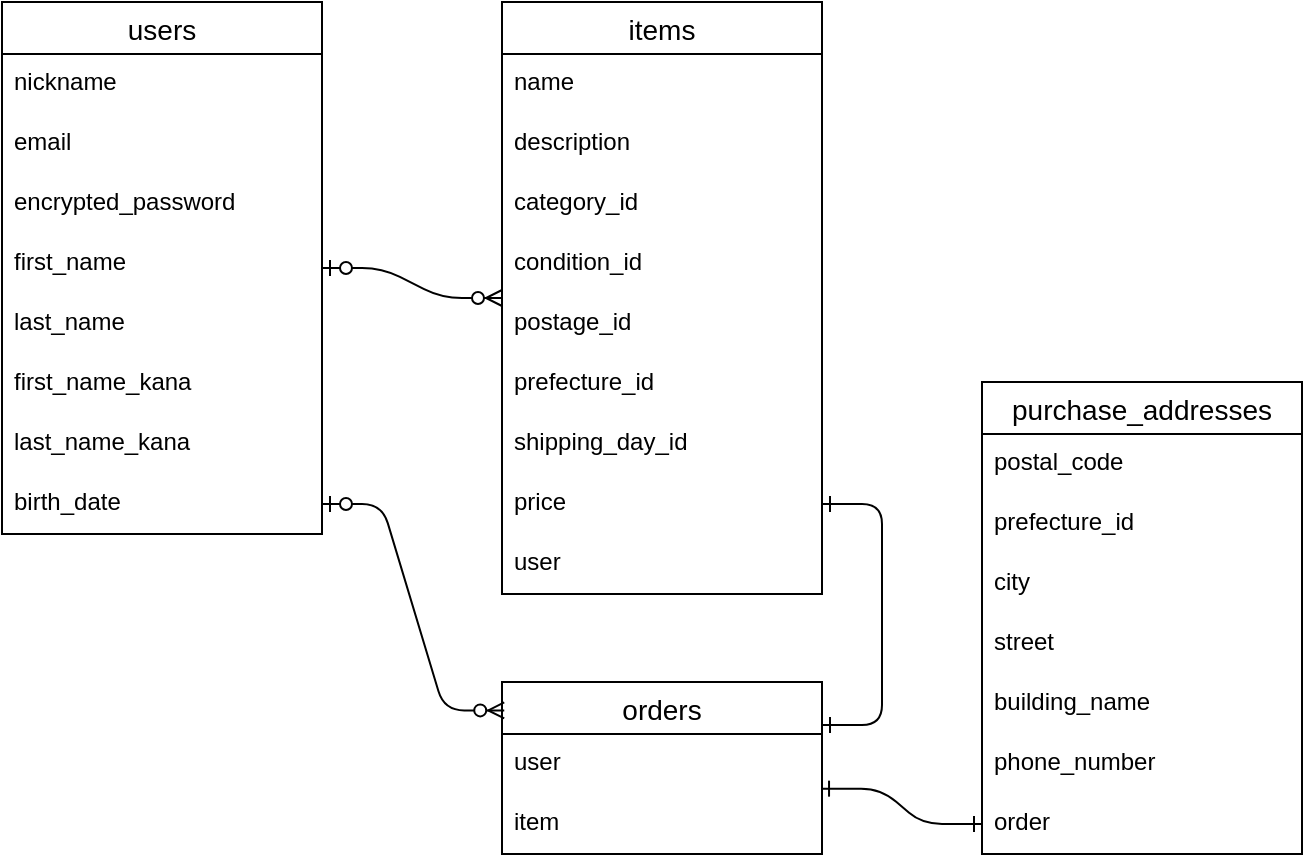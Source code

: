 <mxfile>
    <diagram id="ZFz-ahUxTJeXVv1OpHOJ" name="ページ1">
        <mxGraphModel dx="767" dy="630" grid="1" gridSize="10" guides="1" tooltips="1" connect="1" arrows="1" fold="1" page="1" pageScale="1" pageWidth="827" pageHeight="1169" math="0" shadow="0">
            <root>
                <mxCell id="0"/>
                <mxCell id="1" parent="0"/>
                <mxCell id="f-Fqu0ORPsu3V8Kkymkz-1" value="users" style="swimlane;fontStyle=0;childLayout=stackLayout;horizontal=1;startSize=26;horizontalStack=0;resizeParent=1;resizeParentMax=0;resizeLast=0;collapsible=1;marginBottom=0;align=center;fontSize=14;" parent="1" vertex="1">
                    <mxGeometry x="80" y="40" width="160" height="266" as="geometry"/>
                </mxCell>
                <mxCell id="f-Fqu0ORPsu3V8Kkymkz-2" value="nickname" style="text;strokeColor=none;fillColor=none;spacingLeft=4;spacingRight=4;overflow=hidden;rotatable=0;points=[[0,0.5],[1,0.5]];portConstraint=eastwest;fontSize=12;" parent="f-Fqu0ORPsu3V8Kkymkz-1" vertex="1">
                    <mxGeometry y="26" width="160" height="30" as="geometry"/>
                </mxCell>
                <mxCell id="f-Fqu0ORPsu3V8Kkymkz-3" value="email" style="text;strokeColor=none;fillColor=none;spacingLeft=4;spacingRight=4;overflow=hidden;rotatable=0;points=[[0,0.5],[1,0.5]];portConstraint=eastwest;fontSize=12;" parent="f-Fqu0ORPsu3V8Kkymkz-1" vertex="1">
                    <mxGeometry y="56" width="160" height="30" as="geometry"/>
                </mxCell>
                <mxCell id="f-Fqu0ORPsu3V8Kkymkz-34" value="encrypted_password" style="text;strokeColor=none;fillColor=none;spacingLeft=4;spacingRight=4;overflow=hidden;rotatable=0;points=[[0,0.5],[1,0.5]];portConstraint=eastwest;fontSize=12;" parent="f-Fqu0ORPsu3V8Kkymkz-1" vertex="1">
                    <mxGeometry y="86" width="160" height="30" as="geometry"/>
                </mxCell>
                <mxCell id="f-Fqu0ORPsu3V8Kkymkz-8" value="first_name" style="text;strokeColor=none;fillColor=none;spacingLeft=4;spacingRight=4;overflow=hidden;rotatable=0;points=[[0,0.5],[1,0.5]];portConstraint=eastwest;fontSize=12;" parent="f-Fqu0ORPsu3V8Kkymkz-1" vertex="1">
                    <mxGeometry y="116" width="160" height="30" as="geometry"/>
                </mxCell>
                <mxCell id="f-Fqu0ORPsu3V8Kkymkz-9" value="last_name" style="text;strokeColor=none;fillColor=none;spacingLeft=4;spacingRight=4;overflow=hidden;rotatable=0;points=[[0,0.5],[1,0.5]];portConstraint=eastwest;fontSize=12;" parent="f-Fqu0ORPsu3V8Kkymkz-1" vertex="1">
                    <mxGeometry y="146" width="160" height="30" as="geometry"/>
                </mxCell>
                <mxCell id="f-Fqu0ORPsu3V8Kkymkz-10" value="first_name_kana" style="text;strokeColor=none;fillColor=none;spacingLeft=4;spacingRight=4;overflow=hidden;rotatable=0;points=[[0,0.5],[1,0.5]];portConstraint=eastwest;fontSize=12;" parent="f-Fqu0ORPsu3V8Kkymkz-1" vertex="1">
                    <mxGeometry y="176" width="160" height="30" as="geometry"/>
                </mxCell>
                <mxCell id="f-Fqu0ORPsu3V8Kkymkz-11" value="last_name_kana&#10;" style="text;strokeColor=none;fillColor=none;spacingLeft=4;spacingRight=4;overflow=hidden;rotatable=0;points=[[0,0.5],[1,0.5]];portConstraint=eastwest;fontSize=12;" parent="f-Fqu0ORPsu3V8Kkymkz-1" vertex="1">
                    <mxGeometry y="206" width="160" height="30" as="geometry"/>
                </mxCell>
                <mxCell id="f-Fqu0ORPsu3V8Kkymkz-12" value="birth_date" style="text;strokeColor=none;fillColor=none;spacingLeft=4;spacingRight=4;overflow=hidden;rotatable=0;points=[[0,0.5],[1,0.5]];portConstraint=eastwest;fontSize=12;" parent="f-Fqu0ORPsu3V8Kkymkz-1" vertex="1">
                    <mxGeometry y="236" width="160" height="30" as="geometry"/>
                </mxCell>
                <mxCell id="f-Fqu0ORPsu3V8Kkymkz-14" value="items" style="swimlane;fontStyle=0;childLayout=stackLayout;horizontal=1;startSize=26;horizontalStack=0;resizeParent=1;resizeParentMax=0;resizeLast=0;collapsible=1;marginBottom=0;align=center;fontSize=14;" parent="1" vertex="1">
                    <mxGeometry x="330" y="40" width="160" height="296" as="geometry"/>
                </mxCell>
                <mxCell id="f-Fqu0ORPsu3V8Kkymkz-16" value="name" style="text;strokeColor=none;fillColor=none;spacingLeft=4;spacingRight=4;overflow=hidden;rotatable=0;points=[[0,0.5],[1,0.5]];portConstraint=eastwest;fontSize=12;" parent="f-Fqu0ORPsu3V8Kkymkz-14" vertex="1">
                    <mxGeometry y="26" width="160" height="30" as="geometry"/>
                </mxCell>
                <mxCell id="f-Fqu0ORPsu3V8Kkymkz-17" value="description" style="text;strokeColor=none;fillColor=none;spacingLeft=4;spacingRight=4;overflow=hidden;rotatable=0;points=[[0,0.5],[1,0.5]];portConstraint=eastwest;fontSize=12;" parent="f-Fqu0ORPsu3V8Kkymkz-14" vertex="1">
                    <mxGeometry y="56" width="160" height="30" as="geometry"/>
                </mxCell>
                <mxCell id="f-Fqu0ORPsu3V8Kkymkz-19" value="category_id" style="text;strokeColor=none;fillColor=none;spacingLeft=4;spacingRight=4;overflow=hidden;rotatable=0;points=[[0,0.5],[1,0.5]];portConstraint=eastwest;fontSize=12;" parent="f-Fqu0ORPsu3V8Kkymkz-14" vertex="1">
                    <mxGeometry y="86" width="160" height="30" as="geometry"/>
                </mxCell>
                <mxCell id="f-Fqu0ORPsu3V8Kkymkz-20" value="condition_id" style="text;strokeColor=none;fillColor=none;spacingLeft=4;spacingRight=4;overflow=hidden;rotatable=0;points=[[0,0.5],[1,0.5]];portConstraint=eastwest;fontSize=12;" parent="f-Fqu0ORPsu3V8Kkymkz-14" vertex="1">
                    <mxGeometry y="116" width="160" height="30" as="geometry"/>
                </mxCell>
                <mxCell id="f-Fqu0ORPsu3V8Kkymkz-22" value="postage_id" style="text;strokeColor=none;fillColor=none;spacingLeft=4;spacingRight=4;overflow=hidden;rotatable=0;points=[[0,0.5],[1,0.5]];portConstraint=eastwest;fontSize=12;" parent="f-Fqu0ORPsu3V8Kkymkz-14" vertex="1">
                    <mxGeometry y="146" width="160" height="30" as="geometry"/>
                </mxCell>
                <mxCell id="f-Fqu0ORPsu3V8Kkymkz-23" value="prefecture_id" style="text;strokeColor=none;fillColor=none;spacingLeft=4;spacingRight=4;overflow=hidden;rotatable=0;points=[[0,0.5],[1,0.5]];portConstraint=eastwest;fontSize=12;" parent="f-Fqu0ORPsu3V8Kkymkz-14" vertex="1">
                    <mxGeometry y="176" width="160" height="30" as="geometry"/>
                </mxCell>
                <mxCell id="f-Fqu0ORPsu3V8Kkymkz-21" value="shipping_day_id" style="text;strokeColor=none;fillColor=none;spacingLeft=4;spacingRight=4;overflow=hidden;rotatable=0;points=[[0,0.5],[1,0.5]];portConstraint=eastwest;fontSize=12;" parent="f-Fqu0ORPsu3V8Kkymkz-14" vertex="1">
                    <mxGeometry y="206" width="160" height="30" as="geometry"/>
                </mxCell>
                <mxCell id="f-Fqu0ORPsu3V8Kkymkz-18" value="price&#10;" style="text;strokeColor=none;fillColor=none;spacingLeft=4;spacingRight=4;overflow=hidden;rotatable=0;points=[[0,0.5],[1,0.5]];portConstraint=eastwest;fontSize=12;" parent="f-Fqu0ORPsu3V8Kkymkz-14" vertex="1">
                    <mxGeometry y="236" width="160" height="30" as="geometry"/>
                </mxCell>
                <mxCell id="f-Fqu0ORPsu3V8Kkymkz-35" value="user" style="text;strokeColor=none;fillColor=none;spacingLeft=4;spacingRight=4;overflow=hidden;rotatable=0;points=[[0,0.5],[1,0.5]];portConstraint=eastwest;fontSize=12;" parent="f-Fqu0ORPsu3V8Kkymkz-14" vertex="1">
                    <mxGeometry y="266" width="160" height="30" as="geometry"/>
                </mxCell>
                <mxCell id="f-Fqu0ORPsu3V8Kkymkz-24" value="" style="edgeStyle=entityRelationEdgeStyle;fontSize=12;html=1;endArrow=ERzeroToMany;startArrow=ERzeroToOne;strokeWidth=1;" parent="1" source="f-Fqu0ORPsu3V8Kkymkz-1" target="f-Fqu0ORPsu3V8Kkymkz-14" edge="1">
                    <mxGeometry width="100" height="100" relative="1" as="geometry">
                        <mxPoint x="280" y="160" as="sourcePoint"/>
                        <mxPoint x="380" y="60" as="targetPoint"/>
                    </mxGeometry>
                </mxCell>
                <mxCell id="f-Fqu0ORPsu3V8Kkymkz-25" value="orders" style="swimlane;fontStyle=0;childLayout=stackLayout;horizontal=1;startSize=26;horizontalStack=0;resizeParent=1;resizeParentMax=0;resizeLast=0;collapsible=1;marginBottom=0;align=center;fontSize=14;" parent="1" vertex="1">
                    <mxGeometry x="330" y="380" width="160" height="86" as="geometry"/>
                </mxCell>
                <mxCell id="f-Fqu0ORPsu3V8Kkymkz-26" value="user" style="text;strokeColor=none;fillColor=none;spacingLeft=4;spacingRight=4;overflow=hidden;rotatable=0;points=[[0,0.5],[1,0.5]];portConstraint=eastwest;fontSize=12;" parent="f-Fqu0ORPsu3V8Kkymkz-25" vertex="1">
                    <mxGeometry y="26" width="160" height="30" as="geometry"/>
                </mxCell>
                <mxCell id="f-Fqu0ORPsu3V8Kkymkz-27" value="item" style="text;strokeColor=none;fillColor=none;spacingLeft=4;spacingRight=4;overflow=hidden;rotatable=0;points=[[0,0.5],[1,0.5]];portConstraint=eastwest;fontSize=12;" parent="f-Fqu0ORPsu3V8Kkymkz-25" vertex="1">
                    <mxGeometry y="56" width="160" height="30" as="geometry"/>
                </mxCell>
                <mxCell id="f-Fqu0ORPsu3V8Kkymkz-29" value="" style="edgeStyle=entityRelationEdgeStyle;fontSize=12;html=1;endArrow=ERone;endFill=1;strokeWidth=1;startArrow=ERone;startFill=0;exitX=1;exitY=0.5;exitDx=0;exitDy=0;entryX=1;entryY=0.25;entryDx=0;entryDy=0;" parent="1" source="f-Fqu0ORPsu3V8Kkymkz-18" target="f-Fqu0ORPsu3V8Kkymkz-25" edge="1">
                    <mxGeometry width="100" height="100" relative="1" as="geometry">
                        <mxPoint x="590" y="410" as="sourcePoint"/>
                        <mxPoint x="690" y="310" as="targetPoint"/>
                    </mxGeometry>
                </mxCell>
                <mxCell id="f-Fqu0ORPsu3V8Kkymkz-30" value="" style="edgeStyle=entityRelationEdgeStyle;fontSize=12;html=1;endArrow=ERzeroToMany;startArrow=ERzeroToOne;strokeWidth=1;exitX=1;exitY=0.5;exitDx=0;exitDy=0;entryX=0.007;entryY=0.165;entryDx=0;entryDy=0;entryPerimeter=0;" parent="1" source="f-Fqu0ORPsu3V8Kkymkz-12" target="f-Fqu0ORPsu3V8Kkymkz-25" edge="1">
                    <mxGeometry width="100" height="100" relative="1" as="geometry">
                        <mxPoint x="150" y="370" as="sourcePoint"/>
                        <mxPoint x="90" y="460" as="targetPoint"/>
                    </mxGeometry>
                </mxCell>
                <mxCell id="f-Fqu0ORPsu3V8Kkymkz-37" value="purchase_addresses" style="swimlane;fontStyle=0;childLayout=stackLayout;horizontal=1;startSize=26;horizontalStack=0;resizeParent=1;resizeParentMax=0;resizeLast=0;collapsible=1;marginBottom=0;align=center;fontSize=14;" parent="1" vertex="1">
                    <mxGeometry x="570" y="230" width="160" height="236" as="geometry"/>
                </mxCell>
                <mxCell id="f-Fqu0ORPsu3V8Kkymkz-38" value="postal_code" style="text;strokeColor=none;fillColor=none;spacingLeft=4;spacingRight=4;overflow=hidden;rotatable=0;points=[[0,0.5],[1,0.5]];portConstraint=eastwest;fontSize=12;" parent="f-Fqu0ORPsu3V8Kkymkz-37" vertex="1">
                    <mxGeometry y="26" width="160" height="30" as="geometry"/>
                </mxCell>
                <mxCell id="f-Fqu0ORPsu3V8Kkymkz-39" value="prefecture_id&#10;" style="text;strokeColor=none;fillColor=none;spacingLeft=4;spacingRight=4;overflow=hidden;rotatable=0;points=[[0,0.5],[1,0.5]];portConstraint=eastwest;fontSize=12;" parent="f-Fqu0ORPsu3V8Kkymkz-37" vertex="1">
                    <mxGeometry y="56" width="160" height="30" as="geometry"/>
                </mxCell>
                <mxCell id="f-Fqu0ORPsu3V8Kkymkz-40" value="city" style="text;strokeColor=none;fillColor=none;spacingLeft=4;spacingRight=4;overflow=hidden;rotatable=0;points=[[0,0.5],[1,0.5]];portConstraint=eastwest;fontSize=12;" parent="f-Fqu0ORPsu3V8Kkymkz-37" vertex="1">
                    <mxGeometry y="86" width="160" height="30" as="geometry"/>
                </mxCell>
                <mxCell id="f-Fqu0ORPsu3V8Kkymkz-43" value="street" style="text;strokeColor=none;fillColor=none;spacingLeft=4;spacingRight=4;overflow=hidden;rotatable=0;points=[[0,0.5],[1,0.5]];portConstraint=eastwest;fontSize=12;" parent="f-Fqu0ORPsu3V8Kkymkz-37" vertex="1">
                    <mxGeometry y="116" width="160" height="30" as="geometry"/>
                </mxCell>
                <mxCell id="f-Fqu0ORPsu3V8Kkymkz-44" value="building_name" style="text;strokeColor=none;fillColor=none;spacingLeft=4;spacingRight=4;overflow=hidden;rotatable=0;points=[[0,0.5],[1,0.5]];portConstraint=eastwest;fontSize=12;" parent="f-Fqu0ORPsu3V8Kkymkz-37" vertex="1">
                    <mxGeometry y="146" width="160" height="30" as="geometry"/>
                </mxCell>
                <mxCell id="f-Fqu0ORPsu3V8Kkymkz-42" value="phone_number" style="text;strokeColor=none;fillColor=none;spacingLeft=4;spacingRight=4;overflow=hidden;rotatable=0;points=[[0,0.5],[1,0.5]];portConstraint=eastwest;fontSize=12;" parent="f-Fqu0ORPsu3V8Kkymkz-37" vertex="1">
                    <mxGeometry y="176" width="160" height="30" as="geometry"/>
                </mxCell>
                <mxCell id="f-Fqu0ORPsu3V8Kkymkz-45" value="order" style="text;strokeColor=none;fillColor=none;spacingLeft=4;spacingRight=4;overflow=hidden;rotatable=0;points=[[0,0.5],[1,0.5]];portConstraint=eastwest;fontSize=12;" parent="f-Fqu0ORPsu3V8Kkymkz-37" vertex="1">
                    <mxGeometry y="206" width="160" height="30" as="geometry"/>
                </mxCell>
                <mxCell id="f-Fqu0ORPsu3V8Kkymkz-41" value="" style="edgeStyle=entityRelationEdgeStyle;fontSize=12;html=1;endArrow=ERone;endFill=1;strokeWidth=1;startArrow=ERone;startFill=0;exitX=0.997;exitY=0.911;exitDx=0;exitDy=0;entryX=0;entryY=0.5;entryDx=0;entryDy=0;exitPerimeter=0;" parent="1" source="f-Fqu0ORPsu3V8Kkymkz-26" target="f-Fqu0ORPsu3V8Kkymkz-45" edge="1">
                    <mxGeometry width="100" height="100" relative="1" as="geometry">
                        <mxPoint x="530" y="440" as="sourcePoint"/>
                        <mxPoint x="431.12" y="543.19" as="targetPoint"/>
                    </mxGeometry>
                </mxCell>
            </root>
        </mxGraphModel>
    </diagram>
</mxfile>